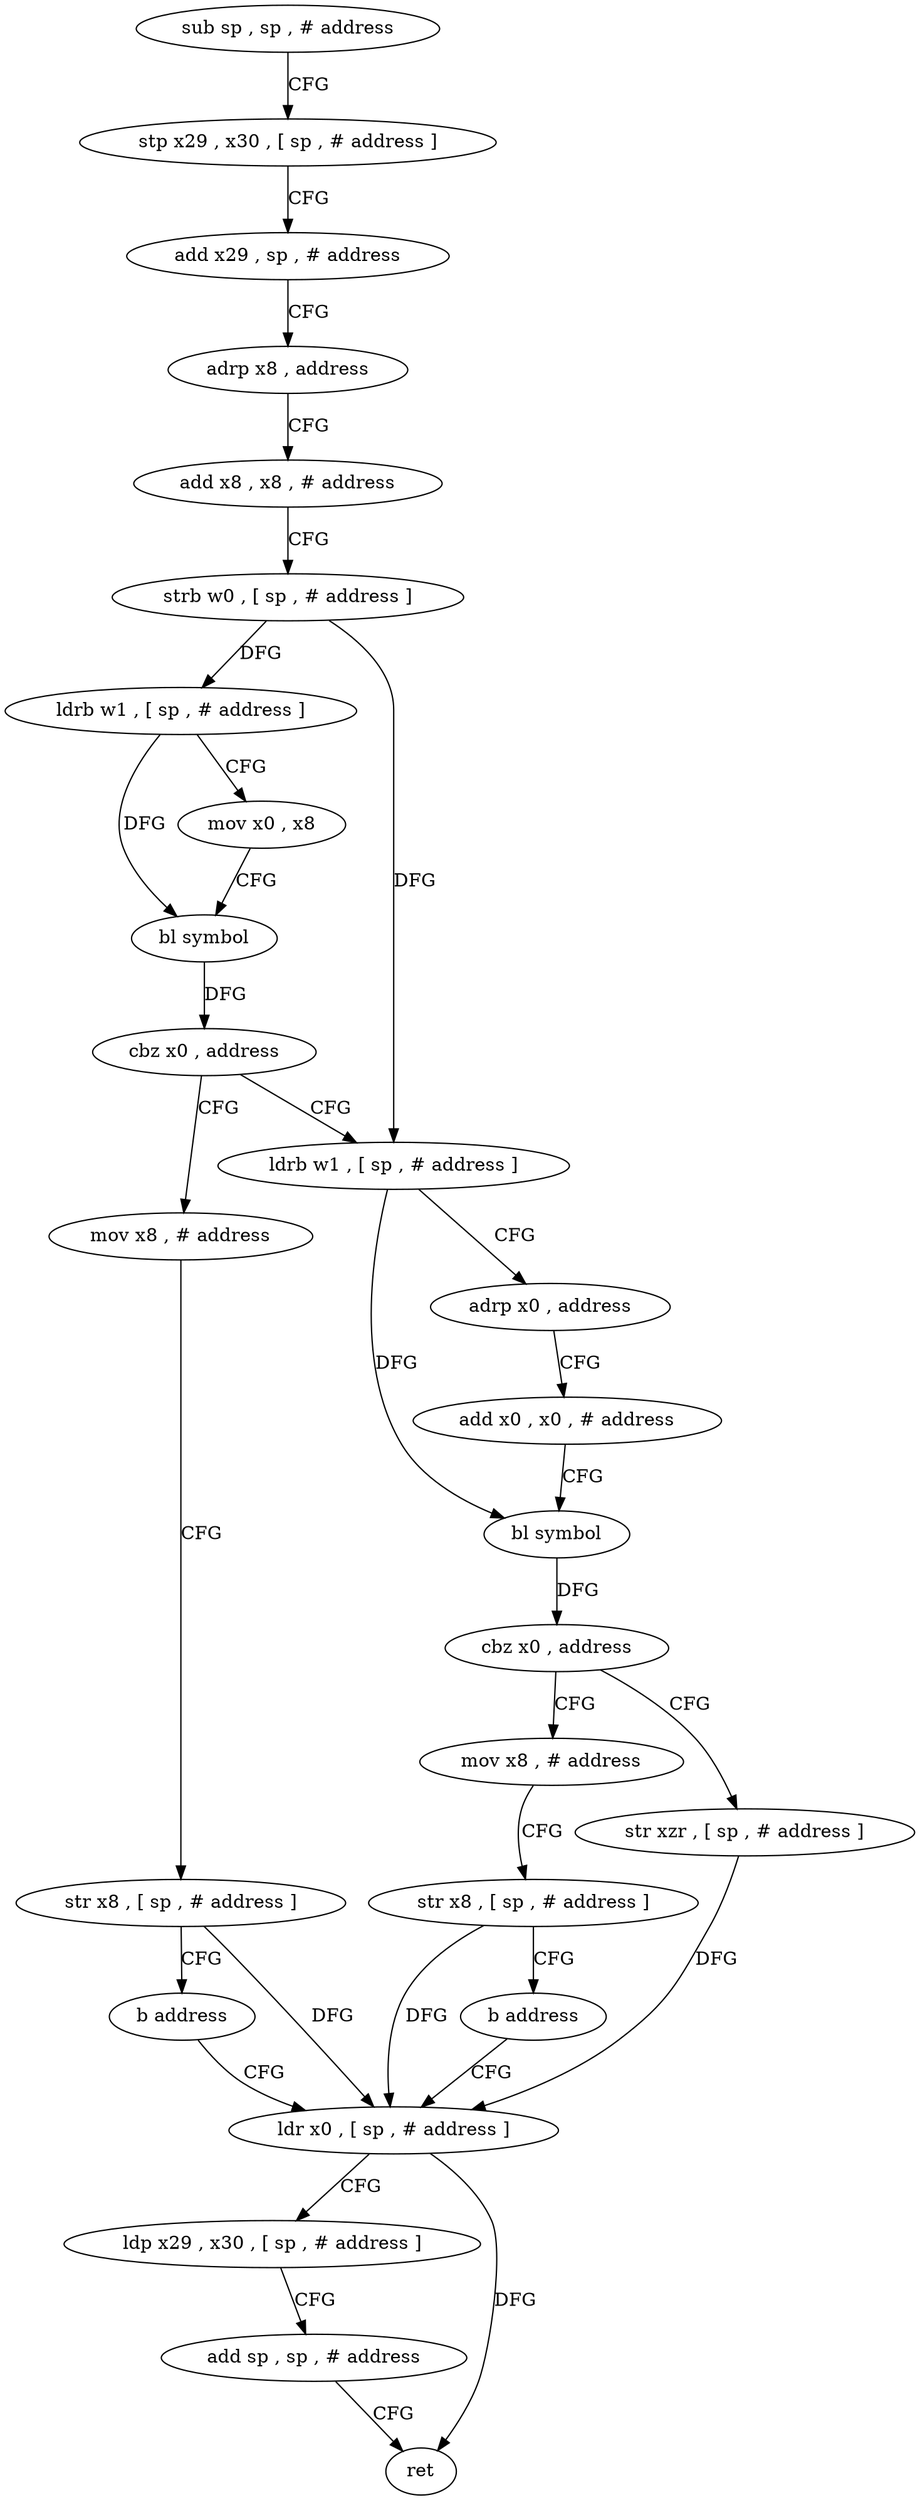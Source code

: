 digraph "func" {
"4257248" [label = "sub sp , sp , # address" ]
"4257252" [label = "stp x29 , x30 , [ sp , # address ]" ]
"4257256" [label = "add x29 , sp , # address" ]
"4257260" [label = "adrp x8 , address" ]
"4257264" [label = "add x8 , x8 , # address" ]
"4257268" [label = "strb w0 , [ sp , # address ]" ]
"4257272" [label = "ldrb w1 , [ sp , # address ]" ]
"4257276" [label = "mov x0 , x8" ]
"4257280" [label = "bl symbol" ]
"4257284" [label = "cbz x0 , address" ]
"4257300" [label = "ldrb w1 , [ sp , # address ]" ]
"4257288" [label = "mov x8 , # address" ]
"4257304" [label = "adrp x0 , address" ]
"4257308" [label = "add x0 , x0 , # address" ]
"4257312" [label = "bl symbol" ]
"4257316" [label = "cbz x0 , address" ]
"4257332" [label = "str xzr , [ sp , # address ]" ]
"4257320" [label = "mov x8 , # address" ]
"4257292" [label = "str x8 , [ sp , # address ]" ]
"4257296" [label = "b address" ]
"4257336" [label = "ldr x0 , [ sp , # address ]" ]
"4257324" [label = "str x8 , [ sp , # address ]" ]
"4257328" [label = "b address" ]
"4257340" [label = "ldp x29 , x30 , [ sp , # address ]" ]
"4257344" [label = "add sp , sp , # address" ]
"4257348" [label = "ret" ]
"4257248" -> "4257252" [ label = "CFG" ]
"4257252" -> "4257256" [ label = "CFG" ]
"4257256" -> "4257260" [ label = "CFG" ]
"4257260" -> "4257264" [ label = "CFG" ]
"4257264" -> "4257268" [ label = "CFG" ]
"4257268" -> "4257272" [ label = "DFG" ]
"4257268" -> "4257300" [ label = "DFG" ]
"4257272" -> "4257276" [ label = "CFG" ]
"4257272" -> "4257280" [ label = "DFG" ]
"4257276" -> "4257280" [ label = "CFG" ]
"4257280" -> "4257284" [ label = "DFG" ]
"4257284" -> "4257300" [ label = "CFG" ]
"4257284" -> "4257288" [ label = "CFG" ]
"4257300" -> "4257304" [ label = "CFG" ]
"4257300" -> "4257312" [ label = "DFG" ]
"4257288" -> "4257292" [ label = "CFG" ]
"4257304" -> "4257308" [ label = "CFG" ]
"4257308" -> "4257312" [ label = "CFG" ]
"4257312" -> "4257316" [ label = "DFG" ]
"4257316" -> "4257332" [ label = "CFG" ]
"4257316" -> "4257320" [ label = "CFG" ]
"4257332" -> "4257336" [ label = "DFG" ]
"4257320" -> "4257324" [ label = "CFG" ]
"4257292" -> "4257296" [ label = "CFG" ]
"4257292" -> "4257336" [ label = "DFG" ]
"4257296" -> "4257336" [ label = "CFG" ]
"4257336" -> "4257340" [ label = "CFG" ]
"4257336" -> "4257348" [ label = "DFG" ]
"4257324" -> "4257328" [ label = "CFG" ]
"4257324" -> "4257336" [ label = "DFG" ]
"4257328" -> "4257336" [ label = "CFG" ]
"4257340" -> "4257344" [ label = "CFG" ]
"4257344" -> "4257348" [ label = "CFG" ]
}
